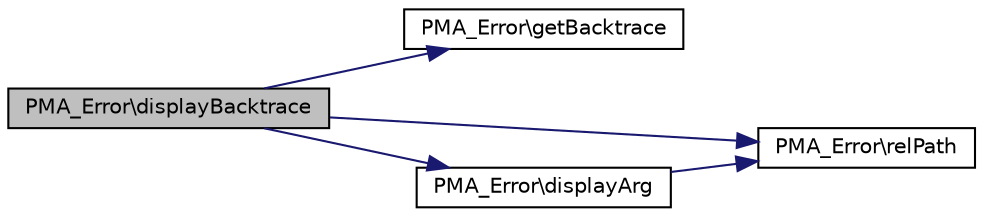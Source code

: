 digraph G
{
  edge [fontname="Helvetica",fontsize="10",labelfontname="Helvetica",labelfontsize="10"];
  node [fontname="Helvetica",fontsize="10",shape=record];
  rankdir="LR";
  Node1 [label="PMA_Error\\displayBacktrace",height=0.2,width=0.4,color="black", fillcolor="grey75", style="filled" fontcolor="black"];
  Node1 -> Node2 [color="midnightblue",fontsize="10",style="solid",fontname="Helvetica"];
  Node2 [label="PMA_Error\\getBacktrace",height=0.2,width=0.4,color="black", fillcolor="white", style="filled",URL="$classPMA__Error.html#a34aff9067df24b1f5ff85171621dc491",tooltip="returns PMA_Error::$_backtrace"];
  Node1 -> Node3 [color="midnightblue",fontsize="10",style="solid",fontname="Helvetica"];
  Node3 [label="PMA_Error\\relPath",height=0.2,width=0.4,color="black", fillcolor="white", style="filled",URL="$classPMA__Error.html#a772a7752d93cec8385e0f13af46d376a",tooltip="return short relative path to phpMyAdmin basedir"];
  Node1 -> Node4 [color="midnightblue",fontsize="10",style="solid",fontname="Helvetica"];
  Node4 [label="PMA_Error\\displayArg",height=0.2,width=0.4,color="black", fillcolor="white", style="filled",URL="$classPMA__Error.html#a0cb7e291f8e7f63adb4d76e2843072ba",tooltip="Display a single function argument if $function is one of include/require the $arg is converted te re..."];
  Node4 -> Node3 [color="midnightblue",fontsize="10",style="solid",fontname="Helvetica"];
}
